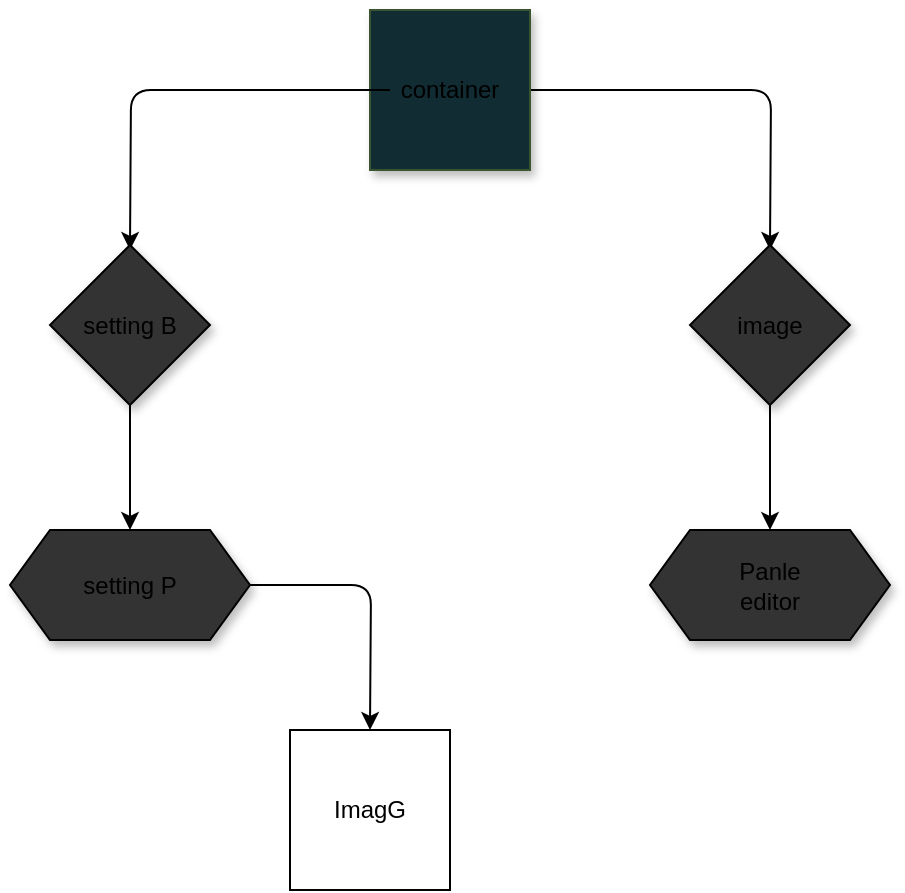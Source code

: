 <mxfile>
    <diagram id="vk_mJdKh6U58a5vLFg8a" name="Page-1">
        <mxGraphModel dx="694" dy="459" grid="1" gridSize="10" guides="1" tooltips="1" connect="1" arrows="1" fold="1" page="1" pageScale="1" pageWidth="850" pageHeight="1100" math="0" shadow="0">
            <root>
                <mxCell id="0"/>
                <mxCell id="1" parent="0"/>
                <mxCell id="21" style="edgeStyle=orthogonalEdgeStyle;html=1;exitX=1;exitY=0.5;exitDx=0;exitDy=0;" parent="1" source="2" edge="1">
                    <mxGeometry relative="1" as="geometry">
                        <mxPoint x="520" y="520" as="targetPoint"/>
                    </mxGeometry>
                </mxCell>
                <mxCell id="2" value="" style="whiteSpace=wrap;html=1;aspect=fixed;strokeColor=#3A5431;shadow=1;fontStyle=0;fillColor=#112C33;fontColor=#ffffff;" parent="1" vertex="1">
                    <mxGeometry x="320" y="400" width="80" height="80" as="geometry"/>
                </mxCell>
                <mxCell id="25" value="" style="edgeStyle=orthogonalEdgeStyle;html=1;" parent="1" source="8" edge="1">
                    <mxGeometry relative="1" as="geometry">
                        <mxPoint x="200" y="520" as="targetPoint"/>
                    </mxGeometry>
                </mxCell>
                <mxCell id="8" value="container" style="text;strokeColor=none;align=center;fillColor=none;html=1;verticalAlign=middle;whiteSpace=wrap;rounded=0;shadow=1;" parent="1" vertex="1">
                    <mxGeometry x="330" y="425" width="60" height="30" as="geometry"/>
                </mxCell>
                <mxCell id="23" style="edgeStyle=orthogonalEdgeStyle;html=1;exitX=0.5;exitY=1;exitDx=0;exitDy=0;" parent="1" source="11" edge="1">
                    <mxGeometry relative="1" as="geometry">
                        <mxPoint x="520" y="660" as="targetPoint"/>
                    </mxGeometry>
                </mxCell>
                <mxCell id="11" value="" style="rhombus;whiteSpace=wrap;html=1;shadow=1;strokeColor=default;fillColor=#333;gradientColor=none;" parent="1" vertex="1">
                    <mxGeometry x="480" y="517.5" width="80" height="80" as="geometry"/>
                </mxCell>
                <mxCell id="12" value="image" style="text;strokeColor=none;align=center;fillColor=none;html=1;verticalAlign=middle;whiteSpace=wrap;rounded=0;shadow=1;" parent="1" vertex="1">
                    <mxGeometry x="490" y="542.5" width="60" height="30" as="geometry"/>
                </mxCell>
                <mxCell id="15" value="" style="shape=hexagon;perimeter=hexagonPerimeter2;whiteSpace=wrap;html=1;fixedSize=1;shadow=1;strokeColor=default;fillColor=#333;gradientColor=none;" parent="1" vertex="1">
                    <mxGeometry x="460" y="660" width="120" height="55" as="geometry"/>
                </mxCell>
                <mxCell id="17" value="Panle editor" style="text;strokeColor=none;align=center;fillColor=none;html=1;verticalAlign=middle;whiteSpace=wrap;rounded=0;shadow=1;" parent="1" vertex="1">
                    <mxGeometry x="490" y="672.5" width="60" height="30" as="geometry"/>
                </mxCell>
                <mxCell id="30" style="edgeStyle=orthogonalEdgeStyle;html=1;exitX=0.5;exitY=1;exitDx=0;exitDy=0;entryX=0.5;entryY=0;entryDx=0;entryDy=0;" parent="1" source="26" target="29" edge="1">
                    <mxGeometry relative="1" as="geometry"/>
                </mxCell>
                <mxCell id="26" value="" style="rhombus;whiteSpace=wrap;html=1;shadow=1;strokeColor=default;fillColor=#333;gradientColor=none;" parent="1" vertex="1">
                    <mxGeometry x="160" y="517.5" width="80" height="80" as="geometry"/>
                </mxCell>
                <mxCell id="28" value="setting B" style="text;strokeColor=none;align=center;fillColor=none;html=1;verticalAlign=middle;whiteSpace=wrap;rounded=0;shadow=1;" parent="1" vertex="1">
                    <mxGeometry x="170" y="542.5" width="60" height="30" as="geometry"/>
                </mxCell>
                <mxCell id="33" style="edgeStyle=orthogonalEdgeStyle;html=1;" edge="1" parent="1" source="29">
                    <mxGeometry relative="1" as="geometry">
                        <mxPoint x="320" y="760" as="targetPoint"/>
                    </mxGeometry>
                </mxCell>
                <mxCell id="29" value="" style="shape=hexagon;perimeter=hexagonPerimeter2;whiteSpace=wrap;html=1;fixedSize=1;shadow=1;strokeColor=default;fillColor=#333;gradientColor=none;" parent="1" vertex="1">
                    <mxGeometry x="140" y="660" width="120" height="55" as="geometry"/>
                </mxCell>
                <mxCell id="31" value="setting P" style="text;strokeColor=none;align=center;fillColor=none;html=1;verticalAlign=middle;whiteSpace=wrap;rounded=0;shadow=1;" parent="1" vertex="1">
                    <mxGeometry x="170" y="672.5" width="60" height="30" as="geometry"/>
                </mxCell>
                <mxCell id="34" value="" style="whiteSpace=wrap;html=1;aspect=fixed;" vertex="1" parent="1">
                    <mxGeometry x="280" y="760" width="80" height="80" as="geometry"/>
                </mxCell>
                <mxCell id="35" value="ImagG" style="text;strokeColor=none;align=center;fillColor=none;html=1;verticalAlign=middle;whiteSpace=wrap;rounded=0;" vertex="1" parent="1">
                    <mxGeometry x="280" y="760" width="80" height="80" as="geometry"/>
                </mxCell>
            </root>
        </mxGraphModel>
    </diagram>
</mxfile>